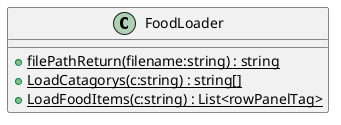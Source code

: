 @startuml
class FoodLoader {
    + {static} filePathReturn(filename:string) : string
    + {static} LoadCatagorys(c:string) : string[]
    + {static} LoadFoodItems(c:string) : List<rowPanelTag>
}
@enduml
